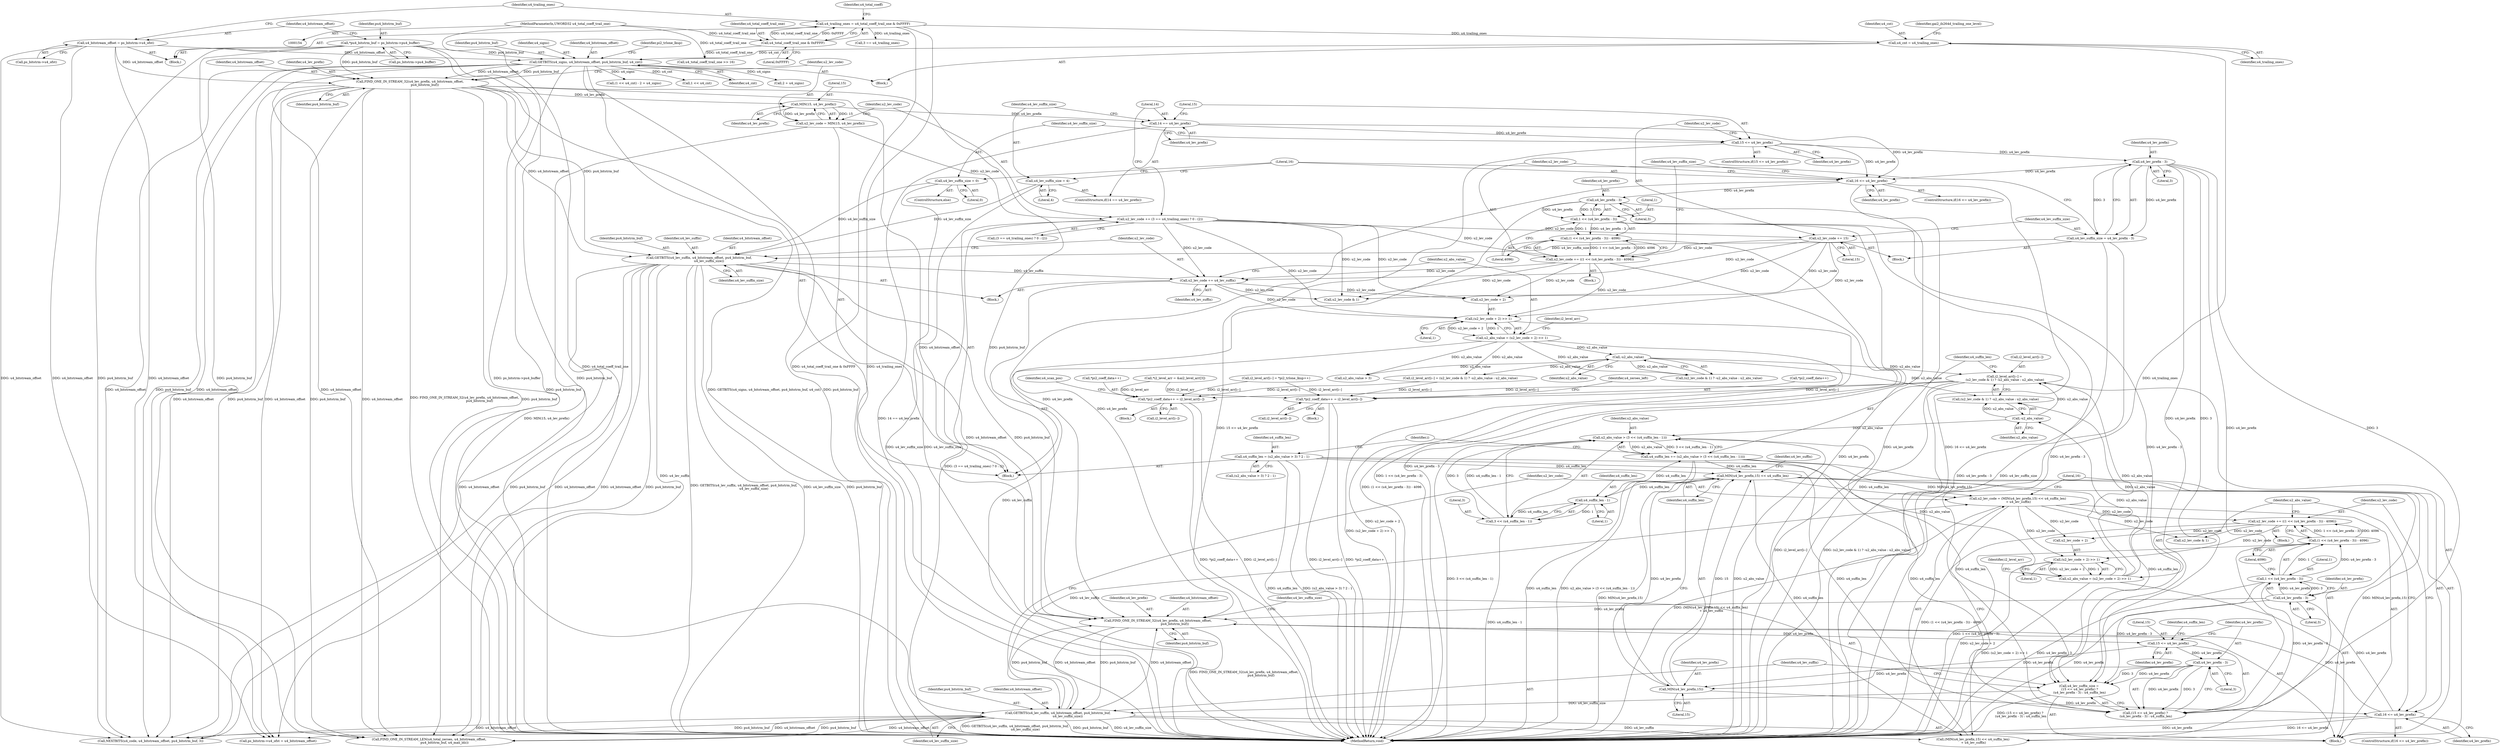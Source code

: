 digraph "0_Android_c57fc3703ae2e0d41b1f6580c50015937f2d23c1_1@array" {
"1000423" [label="(Call,i2_level_arr[i--] =\n (u2_lev_code & 1) ? -u2_abs_value : u2_abs_value)"];
"1000432" [label="(Call,-u2_abs_value)"];
"1000416" [label="(Call,u2_abs_value = (u2_lev_code + 2) >> 1)"];
"1000418" [label="(Call,(u2_lev_code + 2) >> 1)"];
"1000393" [label="(Call,u2_lev_code = (MIN(u4_lev_prefix,15) << u4_suffix_len)\n + u4_lev_suffix)"];
"1000396" [label="(Call,MIN(u4_lev_prefix,15) << u4_suffix_len)"];
"1000397" [label="(Call,MIN(u4_lev_prefix,15))"];
"1000381" [label="(Call,15 <= u4_lev_prefix)"];
"1000374" [label="(Call,FIND_ONE_IN_STREAM_32(u4_lev_prefix, u4_bitstream_offset,\n                                  pu4_bitstrm_buf))"];
"1000403" [label="(Call,16 <= u4_lev_prefix)"];
"1000327" [label="(Call,u4_lev_prefix - 3)"];
"1000318" [label="(Call,16 <= u4_lev_prefix)"];
"1000301" [label="(Call,15 <= u4_lev_prefix)"];
"1000293" [label="(Call,14 == u4_lev_prefix)"];
"1000281" [label="(Call,MIN(15, u4_lev_prefix))"];
"1000275" [label="(Call,FIND_ONE_IN_STREAM_32(u4_lev_prefix, u4_bitstream_offset,\n                              pu4_bitstrm_buf))"];
"1000167" [label="(Call,u4_bitstream_offset = ps_bitstrm->u4_ofst)"];
"1000237" [label="(Call,GETBITS(u4_signs, u4_bitstream_offset, pu4_bitstrm_buf, u4_cnt))"];
"1000161" [label="(Call,*pu4_bitstrm_buf = ps_bitstrm->pu4_buffer)"];
"1000232" [label="(Call,u4_cnt = u4_trailing_ones)"];
"1000173" [label="(Call,u4_trailing_ones = u4_total_coeff_trail_one & 0xFFFF)"];
"1000175" [label="(Call,u4_total_coeff_trail_one & 0xFFFF)"];
"1000155" [label="(MethodParameterIn,UWORD32 u4_total_coeff_trail_one)"];
"1000310" [label="(Call,u4_lev_prefix - 3)"];
"1000412" [label="(Call,u4_lev_prefix - 3)"];
"1000334" [label="(Call,GETBITS(u4_lev_suffix, u4_bitstream_offset, pu4_bitstrm_buf,\n                    u4_lev_suffix_size))"];
"1000308" [label="(Call,u4_lev_suffix_size = u4_lev_prefix - 3)"];
"1000314" [label="(Call,u4_lev_suffix_size = 0)"];
"1000296" [label="(Call,u4_lev_suffix_size = 4)"];
"1000388" [label="(Call,GETBITS(u4_lev_suffix, u4_bitstream_offset, pu4_bitstrm_buf,\n                    u4_lev_suffix_size))"];
"1000378" [label="(Call,u4_lev_suffix_size =\n (15 <= u4_lev_prefix) ?\n (u4_lev_prefix - 3) : u4_suffix_len)"];
"1000410" [label="(Call,1 << (u4_lev_prefix - 3))"];
"1000325" [label="(Call,1 << (u4_lev_prefix - 3))"];
"1000384" [label="(Call,u4_lev_prefix - 3)"];
"1000435" [label="(Call,u4_suffix_len += (u2_abs_value > (3 << (u4_suffix_len - 1))))"];
"1000437" [label="(Call,u2_abs_value > (3 << (u4_suffix_len - 1)))"];
"1000439" [label="(Call,3 << (u4_suffix_len - 1))"];
"1000441" [label="(Call,u4_suffix_len - 1)"];
"1000361" [label="(Call,u4_suffix_len = (u2_abs_value > 3) ? 2 : 1)"];
"1000407" [label="(Call,u2_lev_code += ((1 << (u4_lev_prefix - 3)) - 4096))"];
"1000409" [label="(Call,(1 << (u4_lev_prefix - 3)) - 4096)"];
"1000358" [label="(Call,-u2_abs_value)"];
"1000342" [label="(Call,u2_abs_value = (u2_lev_code + 2) >> 1)"];
"1000344" [label="(Call,(u2_lev_code + 2) >> 1)"];
"1000284" [label="(Call,u2_lev_code += (3 == u4_trailing_ones) ? 0 : (2))"];
"1000279" [label="(Call,u2_lev_code = MIN(15, u4_lev_prefix))"];
"1000305" [label="(Call,u2_lev_code += 15)"];
"1000339" [label="(Call,u2_lev_code += u4_lev_suffix)"];
"1000322" [label="(Call,u2_lev_code += ((1 << (u4_lev_prefix - 3)) - 4096))"];
"1000324" [label="(Call,(1 << (u4_lev_prefix - 3)) - 4096)"];
"1000524" [label="(Call,*pi2_coeff_data++ = i2_level_arr[i--])"];
"1000550" [label="(Call,*pi2_coeff_data++ = i2_level_arr[i--])"];
"1000283" [label="(Identifier,u4_lev_prefix)"];
"1000400" [label="(Identifier,u4_suffix_len)"];
"1000177" [label="(Literal,0xFFFF)"];
"1000241" [label="(Identifier,u4_cnt)"];
"1000438" [label="(Identifier,u2_abs_value)"];
"1000388" [label="(Call,GETBITS(u4_lev_suffix, u4_bitstream_offset, pu4_bitstrm_buf,\n                    u4_lev_suffix_size))"];
"1000385" [label="(Identifier,u4_lev_prefix)"];
"1000275" [label="(Call,FIND_ONE_IN_STREAM_32(u4_lev_prefix, u4_bitstream_offset,\n                              pu4_bitstrm_buf))"];
"1000359" [label="(Identifier,u2_abs_value)"];
"1000279" [label="(Call,u2_lev_code = MIN(15, u4_lev_prefix))"];
"1000443" [label="(Literal,1)"];
"1000277" [label="(Identifier,u4_bitstream_offset)"];
"1000544" [label="(Block,)"];
"1000416" [label="(Call,u2_abs_value = (u2_lev_code + 2) >> 1)"];
"1000406" [label="(Block,)"];
"1000399" [label="(Literal,15)"];
"1000386" [label="(Literal,3)"];
"1000335" [label="(Identifier,u4_lev_suffix)"];
"1000417" [label="(Identifier,u2_abs_value)"];
"1000250" [label="(Call,2 + u4_signs)"];
"1000442" [label="(Identifier,u4_suffix_len)"];
"1000364" [label="(Call,u2_abs_value > 3)"];
"1000302" [label="(Literal,15)"];
"1000428" [label="(Call,(u2_lev_code & 1) ? -u2_abs_value : u2_abs_value)"];
"1000375" [label="(Identifier,u4_lev_prefix)"];
"1000233" [label="(Identifier,u4_cnt)"];
"1000301" [label="(Call,15 <= u4_lev_prefix)"];
"1000405" [label="(Identifier,u4_lev_prefix)"];
"1000432" [label="(Call,-u2_abs_value)"];
"1000332" [label="(Identifier,u4_lev_suffix_size)"];
"1000175" [label="(Call,u4_total_coeff_trail_one & 0xFFFF)"];
"1000371" [label="(Identifier,i)"];
"1000298" [label="(Literal,4)"];
"1000362" [label="(Identifier,u4_suffix_len)"];
"1000180" [label="(Identifier,u4_total_coeff)"];
"1000297" [label="(Identifier,u4_lev_suffix_size)"];
"1000312" [label="(Literal,3)"];
"1000268" [label="(Block,)"];
"1000325" [label="(Call,1 << (u4_lev_prefix - 3))"];
"1000308" [label="(Call,u4_lev_suffix_size = u4_lev_prefix - 3)"];
"1000355" [label="(Call,u2_lev_code & 1)"];
"1000246" [label="(Call,(1 << u4_cnt) - 2 + u4_signs)"];
"1000404" [label="(Literal,16)"];
"1000322" [label="(Call,u2_lev_code += ((1 << (u4_lev_prefix - 3)) - 4096))"];
"1000181" [label="(Call,u4_total_coeff_trail_one >> 16)"];
"1000316" [label="(Literal,0)"];
"1000339" [label="(Call,u2_lev_code += u4_lev_suffix)"];
"1000423" [label="(Call,i2_level_arr[i--] =\n (u2_lev_code & 1) ? -u2_abs_value : u2_abs_value)"];
"1000361" [label="(Call,u4_suffix_len = (u2_abs_value > 3) ? 2 : 1)"];
"1000173" [label="(Call,u4_trailing_ones = u4_total_coeff_trail_one & 0xFFFF)"];
"1000330" [label="(Literal,4096)"];
"1000336" [label="(Identifier,u4_bitstream_offset)"];
"1000524" [label="(Call,*pi2_coeff_data++ = i2_level_arr[i--])"];
"1000329" [label="(Literal,3)"];
"1000168" [label="(Identifier,u4_bitstream_offset)"];
"1000324" [label="(Call,(1 << (u4_lev_prefix - 3)) - 4096)"];
"1000286" [label="(Call,(3 == u4_trailing_ones) ? 0 : (2))"];
"1000424" [label="(Call,i2_level_arr[i--])"];
"1000381" [label="(Call,15 <= u4_lev_prefix)"];
"1000433" [label="(Identifier,u2_abs_value)"];
"1000333" [label="(Block,)"];
"1000429" [label="(Call,u2_lev_code & 1)"];
"1000439" [label="(Call,3 << (u4_suffix_len - 1))"];
"1000162" [label="(Identifier,pu4_bitstrm_buf)"];
"1000418" [label="(Call,(u2_lev_code + 2) >> 1)"];
"1000327" [label="(Call,u4_lev_prefix - 3)"];
"1000157" [label="(Block,)"];
"1000550" [label="(Call,*pi2_coeff_data++ = i2_level_arr[i--])"];
"1000419" [label="(Call,u2_lev_code + 2)"];
"1000392" [label="(Identifier,u4_lev_suffix_size)"];
"1000410" [label="(Call,1 << (u4_lev_prefix - 3))"];
"1000588" [label="(Call,ps_bitstrm->u4_ofst = u4_bitstream_offset)"];
"1000229" [label="(Block,)"];
"1000415" [label="(Literal,4096)"];
"1000345" [label="(Call,u2_lev_code + 2)"];
"1000341" [label="(Identifier,u4_lev_suffix)"];
"1000554" [label="(Call,i2_level_arr[i--])"];
"1000376" [label="(Identifier,u4_bitstream_offset)"];
"1000382" [label="(Literal,15)"];
"1000384" [label="(Call,u4_lev_prefix - 3)"];
"1000387" [label="(Identifier,u4_suffix_len)"];
"1000235" [label="(Identifier,gai2_ih264d_trailing_one_level)"];
"1000323" [label="(Identifier,u2_lev_code)"];
"1000306" [label="(Identifier,u2_lev_code)"];
"1000326" [label="(Literal,1)"];
"1000284" [label="(Call,u2_lev_code += (3 == u4_trailing_ones) ? 0 : (2))"];
"1000282" [label="(Literal,15)"];
"1000437" [label="(Call,u2_abs_value > (3 << (u4_suffix_len - 1)))"];
"1000300" [label="(ControlStructure,if(15 <= u4_lev_prefix))"];
"1000303" [label="(Identifier,u4_lev_prefix)"];
"1000287" [label="(Call,3 == u4_trailing_ones)"];
"1000412" [label="(Call,u4_lev_prefix - 3)"];
"1000232" [label="(Call,u4_cnt = u4_trailing_ones)"];
"1000396" [label="(Call,MIN(u4_lev_prefix,15) << u4_suffix_len)"];
"1000334" [label="(Call,GETBITS(u4_lev_suffix, u4_bitstream_offset, pu4_bitstrm_buf,\n                    u4_lev_suffix_size))"];
"1000305" [label="(Call,u2_lev_code += 15)"];
"1000393" [label="(Call,u2_lev_code = (MIN(u4_lev_prefix,15) << u4_suffix_len)\n + u4_lev_suffix)"];
"1000379" [label="(Identifier,u4_lev_suffix_size)"];
"1000169" [label="(Call,ps_bitstrm->u4_ofst)"];
"1000493" [label="(Block,)"];
"1000161" [label="(Call,*pu4_bitstrm_buf = ps_bitstrm->pu4_buffer)"];
"1000440" [label="(Literal,3)"];
"1000409" [label="(Call,(1 << (u4_lev_prefix - 3)) - 4096)"];
"1000455" [label="(Call,FIND_ONE_IN_STREAM_LEN(u4_total_zeroes, u4_bitstream_offset,\n                               pu4_bitstrm_buf, u4_max_ldz))"];
"1000285" [label="(Identifier,u2_lev_code)"];
"1000186" [label="(Call,*i2_level_arr = &ai2_level_arr[3])"];
"1000411" [label="(Literal,1)"];
"1000309" [label="(Identifier,u4_lev_suffix_size)"];
"1000435" [label="(Call,u4_suffix_len += (u2_abs_value > (3 << (u4_suffix_len - 1))))"];
"1000383" [label="(Identifier,u4_lev_prefix)"];
"1000342" [label="(Call,u2_abs_value = (u2_lev_code + 2) >> 1)"];
"1000343" [label="(Identifier,u2_abs_value)"];
"1000525" [label="(Call,*pi2_coeff_data++)"];
"1000155" [label="(MethodParameterIn,UWORD32 u4_total_coeff_trail_one)"];
"1000314" [label="(Call,u4_lev_suffix_size = 0)"];
"1000380" [label="(Call,(15 <= u4_lev_prefix) ?\n (u4_lev_prefix - 3) : u4_suffix_len)"];
"1000337" [label="(Identifier,pu4_bitstrm_buf)"];
"1000292" [label="(ControlStructure,if(14 == u4_lev_prefix))"];
"1000377" [label="(Identifier,pu4_bitstrm_buf)"];
"1000441" [label="(Call,u4_suffix_len - 1)"];
"1000315" [label="(Identifier,u4_lev_suffix_size)"];
"1000240" [label="(Identifier,pu4_bitstrm_buf)"];
"1000234" [label="(Identifier,u4_trailing_ones)"];
"1000344" [label="(Call,(u2_lev_code + 2) >> 1)"];
"1000374" [label="(Call,FIND_ONE_IN_STREAM_32(u4_lev_prefix, u4_bitstream_offset,\n                                  pu4_bitstrm_buf))"];
"1000318" [label="(Call,16 <= u4_lev_prefix)"];
"1000363" [label="(Call,(u2_abs_value > 3) ? 2 : 1)"];
"1000176" [label="(Identifier,u4_total_coeff_trail_one)"];
"1000407" [label="(Call,u2_lev_code += ((1 << (u4_lev_prefix - 3)) - 4096))"];
"1000351" [label="(Identifier,i2_level_arr)"];
"1000349" [label="(Call,i2_level_arr[i--] = (u2_lev_code & 1) ? -u2_abs_value : u2_abs_value)"];
"1000163" [label="(Call,ps_bitstrm->pu4_buffer)"];
"1000238" [label="(Identifier,u4_signs)"];
"1000293" [label="(Call,14 == u4_lev_prefix)"];
"1000304" [label="(Block,)"];
"1000401" [label="(Identifier,u4_lev_suffix)"];
"1000495" [label="(Call,NEXTBITS(u4_code, u4_bitstream_offset, pu4_bitstrm_buf, 3))"];
"1000394" [label="(Identifier,u2_lev_code)"];
"1000276" [label="(Identifier,u4_lev_prefix)"];
"1000391" [label="(Identifier,pu4_bitstrm_buf)"];
"1000320" [label="(Identifier,u4_lev_prefix)"];
"1000414" [label="(Literal,3)"];
"1000294" [label="(Literal,14)"];
"1000338" [label="(Identifier,u4_lev_suffix_size)"];
"1000378" [label="(Call,u4_lev_suffix_size =\n (15 <= u4_lev_prefix) ?\n (u4_lev_prefix - 3) : u4_suffix_len)"];
"1000239" [label="(Identifier,u4_bitstream_offset)"];
"1000280" [label="(Identifier,u2_lev_code)"];
"1000348" [label="(Literal,1)"];
"1000321" [label="(Block,)"];
"1000436" [label="(Identifier,u4_suffix_len)"];
"1000313" [label="(ControlStructure,else)"];
"1000389" [label="(Identifier,u4_lev_suffix)"];
"1000295" [label="(Identifier,u4_lev_prefix)"];
"1000390" [label="(Identifier,u4_bitstream_offset)"];
"1000296" [label="(Call,u4_lev_suffix_size = 4)"];
"1000247" [label="(Call,1 << u4_cnt)"];
"1000354" [label="(Call,(u2_lev_code & 1) ? -u2_abs_value : u2_abs_value)"];
"1000174" [label="(Identifier,u4_trailing_ones)"];
"1000256" [label="(Call,i2_level_arr[i--] = *pi2_trlone_lkup++)"];
"1000408" [label="(Identifier,u2_lev_code)"];
"1000311" [label="(Identifier,u4_lev_prefix)"];
"1000395" [label="(Call,(MIN(u4_lev_prefix,15) << u4_suffix_len)\n + u4_lev_suffix)"];
"1000397" [label="(Call,MIN(u4_lev_prefix,15))"];
"1000281" [label="(Call,MIN(15, u4_lev_prefix))"];
"1000402" [label="(ControlStructure,if(16 <= u4_lev_prefix))"];
"1000559" [label="(Identifier,u4_scan_pos)"];
"1000328" [label="(Identifier,u4_lev_prefix)"];
"1000593" [label="(MethodReturn,void)"];
"1000413" [label="(Identifier,u4_lev_prefix)"];
"1000528" [label="(Call,i2_level_arr[i--])"];
"1000358" [label="(Call,-u2_abs_value)"];
"1000425" [label="(Identifier,i2_level_arr)"];
"1000373" [label="(Block,)"];
"1000237" [label="(Call,GETBITS(u4_signs, u4_bitstream_offset, pu4_bitstrm_buf, u4_cnt))"];
"1000319" [label="(Literal,16)"];
"1000551" [label="(Call,*pi2_coeff_data++)"];
"1000243" [label="(Identifier,pi2_trlone_lkup)"];
"1000340" [label="(Identifier,u2_lev_code)"];
"1000398" [label="(Identifier,u4_lev_prefix)"];
"1000317" [label="(ControlStructure,if(16 <= u4_lev_prefix))"];
"1000422" [label="(Literal,1)"];
"1000278" [label="(Identifier,pu4_bitstrm_buf)"];
"1000307" [label="(Literal,15)"];
"1000167" [label="(Call,u4_bitstream_offset = ps_bitstrm->u4_ofst)"];
"1000403" [label="(Call,16 <= u4_lev_prefix)"];
"1000310" [label="(Call,u4_lev_prefix - 3)"];
"1000533" [label="(Identifier,u4_zeroes_left)"];
"1000423" -> "1000373"  [label="AST: "];
"1000423" -> "1000428"  [label="CFG: "];
"1000424" -> "1000423"  [label="AST: "];
"1000428" -> "1000423"  [label="AST: "];
"1000436" -> "1000423"  [label="CFG: "];
"1000423" -> "1000593"  [label="DDG: (u2_lev_code & 1) ? -u2_abs_value : u2_abs_value"];
"1000423" -> "1000593"  [label="DDG: i2_level_arr[i--]"];
"1000432" -> "1000423"  [label="DDG: u2_abs_value"];
"1000358" -> "1000423"  [label="DDG: u2_abs_value"];
"1000416" -> "1000423"  [label="DDG: u2_abs_value"];
"1000423" -> "1000524"  [label="DDG: i2_level_arr[i--]"];
"1000423" -> "1000550"  [label="DDG: i2_level_arr[i--]"];
"1000432" -> "1000428"  [label="AST: "];
"1000432" -> "1000433"  [label="CFG: "];
"1000433" -> "1000432"  [label="AST: "];
"1000428" -> "1000432"  [label="CFG: "];
"1000432" -> "1000428"  [label="DDG: u2_abs_value"];
"1000416" -> "1000432"  [label="DDG: u2_abs_value"];
"1000432" -> "1000437"  [label="DDG: u2_abs_value"];
"1000416" -> "1000373"  [label="AST: "];
"1000416" -> "1000418"  [label="CFG: "];
"1000417" -> "1000416"  [label="AST: "];
"1000418" -> "1000416"  [label="AST: "];
"1000425" -> "1000416"  [label="CFG: "];
"1000416" -> "1000593"  [label="DDG: (u2_lev_code + 2) >> 1"];
"1000418" -> "1000416"  [label="DDG: u2_lev_code + 2"];
"1000418" -> "1000416"  [label="DDG: 1"];
"1000416" -> "1000428"  [label="DDG: u2_abs_value"];
"1000416" -> "1000437"  [label="DDG: u2_abs_value"];
"1000418" -> "1000422"  [label="CFG: "];
"1000419" -> "1000418"  [label="AST: "];
"1000422" -> "1000418"  [label="AST: "];
"1000418" -> "1000593"  [label="DDG: u2_lev_code + 2"];
"1000393" -> "1000418"  [label="DDG: u2_lev_code"];
"1000407" -> "1000418"  [label="DDG: u2_lev_code"];
"1000393" -> "1000373"  [label="AST: "];
"1000393" -> "1000395"  [label="CFG: "];
"1000394" -> "1000393"  [label="AST: "];
"1000395" -> "1000393"  [label="AST: "];
"1000404" -> "1000393"  [label="CFG: "];
"1000393" -> "1000593"  [label="DDG: (MIN(u4_lev_prefix,15) << u4_suffix_len)\n + u4_lev_suffix"];
"1000396" -> "1000393"  [label="DDG: MIN(u4_lev_prefix,15)"];
"1000396" -> "1000393"  [label="DDG: u4_suffix_len"];
"1000388" -> "1000393"  [label="DDG: u4_lev_suffix"];
"1000393" -> "1000407"  [label="DDG: u2_lev_code"];
"1000393" -> "1000419"  [label="DDG: u2_lev_code"];
"1000393" -> "1000429"  [label="DDG: u2_lev_code"];
"1000396" -> "1000395"  [label="AST: "];
"1000396" -> "1000400"  [label="CFG: "];
"1000397" -> "1000396"  [label="AST: "];
"1000400" -> "1000396"  [label="AST: "];
"1000401" -> "1000396"  [label="CFG: "];
"1000396" -> "1000593"  [label="DDG: MIN(u4_lev_prefix,15)"];
"1000396" -> "1000395"  [label="DDG: MIN(u4_lev_prefix,15)"];
"1000396" -> "1000395"  [label="DDG: u4_suffix_len"];
"1000397" -> "1000396"  [label="DDG: u4_lev_prefix"];
"1000397" -> "1000396"  [label="DDG: 15"];
"1000435" -> "1000396"  [label="DDG: u4_suffix_len"];
"1000361" -> "1000396"  [label="DDG: u4_suffix_len"];
"1000396" -> "1000441"  [label="DDG: u4_suffix_len"];
"1000397" -> "1000399"  [label="CFG: "];
"1000398" -> "1000397"  [label="AST: "];
"1000399" -> "1000397"  [label="AST: "];
"1000400" -> "1000397"  [label="CFG: "];
"1000381" -> "1000397"  [label="DDG: u4_lev_prefix"];
"1000384" -> "1000397"  [label="DDG: u4_lev_prefix"];
"1000397" -> "1000403"  [label="DDG: u4_lev_prefix"];
"1000381" -> "1000380"  [label="AST: "];
"1000381" -> "1000383"  [label="CFG: "];
"1000382" -> "1000381"  [label="AST: "];
"1000383" -> "1000381"  [label="AST: "];
"1000385" -> "1000381"  [label="CFG: "];
"1000387" -> "1000381"  [label="CFG: "];
"1000374" -> "1000381"  [label="DDG: u4_lev_prefix"];
"1000381" -> "1000384"  [label="DDG: u4_lev_prefix"];
"1000374" -> "1000373"  [label="AST: "];
"1000374" -> "1000377"  [label="CFG: "];
"1000375" -> "1000374"  [label="AST: "];
"1000376" -> "1000374"  [label="AST: "];
"1000377" -> "1000374"  [label="AST: "];
"1000379" -> "1000374"  [label="CFG: "];
"1000374" -> "1000593"  [label="DDG: FIND_ONE_IN_STREAM_32(u4_lev_prefix, u4_bitstream_offset,\n                                  pu4_bitstrm_buf)"];
"1000403" -> "1000374"  [label="DDG: u4_lev_prefix"];
"1000327" -> "1000374"  [label="DDG: u4_lev_prefix"];
"1000412" -> "1000374"  [label="DDG: u4_lev_prefix"];
"1000318" -> "1000374"  [label="DDG: u4_lev_prefix"];
"1000334" -> "1000374"  [label="DDG: u4_bitstream_offset"];
"1000334" -> "1000374"  [label="DDG: pu4_bitstrm_buf"];
"1000388" -> "1000374"  [label="DDG: u4_bitstream_offset"];
"1000388" -> "1000374"  [label="DDG: pu4_bitstrm_buf"];
"1000275" -> "1000374"  [label="DDG: u4_bitstream_offset"];
"1000275" -> "1000374"  [label="DDG: pu4_bitstrm_buf"];
"1000374" -> "1000388"  [label="DDG: u4_bitstream_offset"];
"1000374" -> "1000388"  [label="DDG: pu4_bitstrm_buf"];
"1000403" -> "1000402"  [label="AST: "];
"1000403" -> "1000405"  [label="CFG: "];
"1000404" -> "1000403"  [label="AST: "];
"1000405" -> "1000403"  [label="AST: "];
"1000408" -> "1000403"  [label="CFG: "];
"1000417" -> "1000403"  [label="CFG: "];
"1000403" -> "1000593"  [label="DDG: u4_lev_prefix"];
"1000403" -> "1000593"  [label="DDG: 16 <= u4_lev_prefix"];
"1000403" -> "1000412"  [label="DDG: u4_lev_prefix"];
"1000327" -> "1000325"  [label="AST: "];
"1000327" -> "1000329"  [label="CFG: "];
"1000328" -> "1000327"  [label="AST: "];
"1000329" -> "1000327"  [label="AST: "];
"1000325" -> "1000327"  [label="CFG: "];
"1000327" -> "1000593"  [label="DDG: u4_lev_prefix"];
"1000327" -> "1000325"  [label="DDG: u4_lev_prefix"];
"1000327" -> "1000325"  [label="DDG: 3"];
"1000318" -> "1000327"  [label="DDG: u4_lev_prefix"];
"1000318" -> "1000317"  [label="AST: "];
"1000318" -> "1000320"  [label="CFG: "];
"1000319" -> "1000318"  [label="AST: "];
"1000320" -> "1000318"  [label="AST: "];
"1000323" -> "1000318"  [label="CFG: "];
"1000332" -> "1000318"  [label="CFG: "];
"1000318" -> "1000593"  [label="DDG: 16 <= u4_lev_prefix"];
"1000318" -> "1000593"  [label="DDG: u4_lev_prefix"];
"1000301" -> "1000318"  [label="DDG: u4_lev_prefix"];
"1000310" -> "1000318"  [label="DDG: u4_lev_prefix"];
"1000293" -> "1000318"  [label="DDG: u4_lev_prefix"];
"1000301" -> "1000300"  [label="AST: "];
"1000301" -> "1000303"  [label="CFG: "];
"1000302" -> "1000301"  [label="AST: "];
"1000303" -> "1000301"  [label="AST: "];
"1000306" -> "1000301"  [label="CFG: "];
"1000315" -> "1000301"  [label="CFG: "];
"1000301" -> "1000593"  [label="DDG: 15 <= u4_lev_prefix"];
"1000293" -> "1000301"  [label="DDG: u4_lev_prefix"];
"1000301" -> "1000310"  [label="DDG: u4_lev_prefix"];
"1000293" -> "1000292"  [label="AST: "];
"1000293" -> "1000295"  [label="CFG: "];
"1000294" -> "1000293"  [label="AST: "];
"1000295" -> "1000293"  [label="AST: "];
"1000297" -> "1000293"  [label="CFG: "];
"1000302" -> "1000293"  [label="CFG: "];
"1000293" -> "1000593"  [label="DDG: 14 == u4_lev_prefix"];
"1000281" -> "1000293"  [label="DDG: u4_lev_prefix"];
"1000281" -> "1000279"  [label="AST: "];
"1000281" -> "1000283"  [label="CFG: "];
"1000282" -> "1000281"  [label="AST: "];
"1000283" -> "1000281"  [label="AST: "];
"1000279" -> "1000281"  [label="CFG: "];
"1000281" -> "1000279"  [label="DDG: 15"];
"1000281" -> "1000279"  [label="DDG: u4_lev_prefix"];
"1000275" -> "1000281"  [label="DDG: u4_lev_prefix"];
"1000275" -> "1000268"  [label="AST: "];
"1000275" -> "1000278"  [label="CFG: "];
"1000276" -> "1000275"  [label="AST: "];
"1000277" -> "1000275"  [label="AST: "];
"1000278" -> "1000275"  [label="AST: "];
"1000280" -> "1000275"  [label="CFG: "];
"1000275" -> "1000593"  [label="DDG: FIND_ONE_IN_STREAM_32(u4_lev_prefix, u4_bitstream_offset,\n                              pu4_bitstrm_buf)"];
"1000275" -> "1000593"  [label="DDG: pu4_bitstrm_buf"];
"1000167" -> "1000275"  [label="DDG: u4_bitstream_offset"];
"1000237" -> "1000275"  [label="DDG: u4_bitstream_offset"];
"1000237" -> "1000275"  [label="DDG: pu4_bitstrm_buf"];
"1000161" -> "1000275"  [label="DDG: pu4_bitstrm_buf"];
"1000275" -> "1000334"  [label="DDG: u4_bitstream_offset"];
"1000275" -> "1000334"  [label="DDG: pu4_bitstrm_buf"];
"1000275" -> "1000455"  [label="DDG: u4_bitstream_offset"];
"1000275" -> "1000455"  [label="DDG: pu4_bitstrm_buf"];
"1000275" -> "1000495"  [label="DDG: u4_bitstream_offset"];
"1000275" -> "1000495"  [label="DDG: pu4_bitstrm_buf"];
"1000275" -> "1000588"  [label="DDG: u4_bitstream_offset"];
"1000167" -> "1000157"  [label="AST: "];
"1000167" -> "1000169"  [label="CFG: "];
"1000168" -> "1000167"  [label="AST: "];
"1000169" -> "1000167"  [label="AST: "];
"1000174" -> "1000167"  [label="CFG: "];
"1000167" -> "1000237"  [label="DDG: u4_bitstream_offset"];
"1000167" -> "1000455"  [label="DDG: u4_bitstream_offset"];
"1000167" -> "1000495"  [label="DDG: u4_bitstream_offset"];
"1000167" -> "1000588"  [label="DDG: u4_bitstream_offset"];
"1000237" -> "1000229"  [label="AST: "];
"1000237" -> "1000241"  [label="CFG: "];
"1000238" -> "1000237"  [label="AST: "];
"1000239" -> "1000237"  [label="AST: "];
"1000240" -> "1000237"  [label="AST: "];
"1000241" -> "1000237"  [label="AST: "];
"1000243" -> "1000237"  [label="CFG: "];
"1000237" -> "1000593"  [label="DDG: GETBITS(u4_signs, u4_bitstream_offset, pu4_bitstrm_buf, u4_cnt)"];
"1000237" -> "1000593"  [label="DDG: pu4_bitstrm_buf"];
"1000161" -> "1000237"  [label="DDG: pu4_bitstrm_buf"];
"1000232" -> "1000237"  [label="DDG: u4_cnt"];
"1000237" -> "1000247"  [label="DDG: u4_cnt"];
"1000237" -> "1000246"  [label="DDG: u4_signs"];
"1000237" -> "1000250"  [label="DDG: u4_signs"];
"1000237" -> "1000455"  [label="DDG: u4_bitstream_offset"];
"1000237" -> "1000455"  [label="DDG: pu4_bitstrm_buf"];
"1000237" -> "1000495"  [label="DDG: u4_bitstream_offset"];
"1000237" -> "1000495"  [label="DDG: pu4_bitstrm_buf"];
"1000237" -> "1000588"  [label="DDG: u4_bitstream_offset"];
"1000161" -> "1000157"  [label="AST: "];
"1000161" -> "1000163"  [label="CFG: "];
"1000162" -> "1000161"  [label="AST: "];
"1000163" -> "1000161"  [label="AST: "];
"1000168" -> "1000161"  [label="CFG: "];
"1000161" -> "1000593"  [label="DDG: ps_bitstrm->pu4_buffer"];
"1000161" -> "1000593"  [label="DDG: pu4_bitstrm_buf"];
"1000161" -> "1000455"  [label="DDG: pu4_bitstrm_buf"];
"1000161" -> "1000495"  [label="DDG: pu4_bitstrm_buf"];
"1000232" -> "1000229"  [label="AST: "];
"1000232" -> "1000234"  [label="CFG: "];
"1000233" -> "1000232"  [label="AST: "];
"1000234" -> "1000232"  [label="AST: "];
"1000235" -> "1000232"  [label="CFG: "];
"1000232" -> "1000593"  [label="DDG: u4_trailing_ones"];
"1000173" -> "1000232"  [label="DDG: u4_trailing_ones"];
"1000173" -> "1000157"  [label="AST: "];
"1000173" -> "1000175"  [label="CFG: "];
"1000174" -> "1000173"  [label="AST: "];
"1000175" -> "1000173"  [label="AST: "];
"1000180" -> "1000173"  [label="CFG: "];
"1000173" -> "1000593"  [label="DDG: u4_trailing_ones"];
"1000173" -> "1000593"  [label="DDG: u4_total_coeff_trail_one & 0xFFFF"];
"1000175" -> "1000173"  [label="DDG: u4_total_coeff_trail_one"];
"1000175" -> "1000173"  [label="DDG: 0xFFFF"];
"1000173" -> "1000287"  [label="DDG: u4_trailing_ones"];
"1000175" -> "1000177"  [label="CFG: "];
"1000176" -> "1000175"  [label="AST: "];
"1000177" -> "1000175"  [label="AST: "];
"1000155" -> "1000175"  [label="DDG: u4_total_coeff_trail_one"];
"1000175" -> "1000181"  [label="DDG: u4_total_coeff_trail_one"];
"1000155" -> "1000154"  [label="AST: "];
"1000155" -> "1000593"  [label="DDG: u4_total_coeff_trail_one"];
"1000155" -> "1000181"  [label="DDG: u4_total_coeff_trail_one"];
"1000310" -> "1000308"  [label="AST: "];
"1000310" -> "1000312"  [label="CFG: "];
"1000311" -> "1000310"  [label="AST: "];
"1000312" -> "1000310"  [label="AST: "];
"1000308" -> "1000310"  [label="CFG: "];
"1000310" -> "1000308"  [label="DDG: u4_lev_prefix"];
"1000310" -> "1000308"  [label="DDG: 3"];
"1000310" -> "1000378"  [label="DDG: u4_lev_prefix"];
"1000310" -> "1000378"  [label="DDG: 3"];
"1000310" -> "1000380"  [label="DDG: u4_lev_prefix"];
"1000310" -> "1000380"  [label="DDG: 3"];
"1000412" -> "1000410"  [label="AST: "];
"1000412" -> "1000414"  [label="CFG: "];
"1000413" -> "1000412"  [label="AST: "];
"1000414" -> "1000412"  [label="AST: "];
"1000410" -> "1000412"  [label="CFG: "];
"1000412" -> "1000593"  [label="DDG: u4_lev_prefix"];
"1000412" -> "1000410"  [label="DDG: u4_lev_prefix"];
"1000412" -> "1000410"  [label="DDG: 3"];
"1000334" -> "1000333"  [label="AST: "];
"1000334" -> "1000338"  [label="CFG: "];
"1000335" -> "1000334"  [label="AST: "];
"1000336" -> "1000334"  [label="AST: "];
"1000337" -> "1000334"  [label="AST: "];
"1000338" -> "1000334"  [label="AST: "];
"1000340" -> "1000334"  [label="CFG: "];
"1000334" -> "1000593"  [label="DDG: GETBITS(u4_lev_suffix, u4_bitstream_offset, pu4_bitstrm_buf,\n                    u4_lev_suffix_size)"];
"1000334" -> "1000593"  [label="DDG: u4_lev_suffix_size"];
"1000334" -> "1000593"  [label="DDG: pu4_bitstrm_buf"];
"1000308" -> "1000334"  [label="DDG: u4_lev_suffix_size"];
"1000314" -> "1000334"  [label="DDG: u4_lev_suffix_size"];
"1000296" -> "1000334"  [label="DDG: u4_lev_suffix_size"];
"1000334" -> "1000339"  [label="DDG: u4_lev_suffix"];
"1000334" -> "1000388"  [label="DDG: u4_lev_suffix"];
"1000334" -> "1000455"  [label="DDG: u4_bitstream_offset"];
"1000334" -> "1000455"  [label="DDG: pu4_bitstrm_buf"];
"1000334" -> "1000495"  [label="DDG: u4_bitstream_offset"];
"1000334" -> "1000495"  [label="DDG: pu4_bitstrm_buf"];
"1000334" -> "1000588"  [label="DDG: u4_bitstream_offset"];
"1000308" -> "1000304"  [label="AST: "];
"1000309" -> "1000308"  [label="AST: "];
"1000319" -> "1000308"  [label="CFG: "];
"1000308" -> "1000593"  [label="DDG: u4_lev_prefix - 3"];
"1000308" -> "1000593"  [label="DDG: u4_lev_suffix_size"];
"1000314" -> "1000313"  [label="AST: "];
"1000314" -> "1000316"  [label="CFG: "];
"1000315" -> "1000314"  [label="AST: "];
"1000316" -> "1000314"  [label="AST: "];
"1000319" -> "1000314"  [label="CFG: "];
"1000314" -> "1000593"  [label="DDG: u4_lev_suffix_size"];
"1000296" -> "1000292"  [label="AST: "];
"1000296" -> "1000298"  [label="CFG: "];
"1000297" -> "1000296"  [label="AST: "];
"1000298" -> "1000296"  [label="AST: "];
"1000319" -> "1000296"  [label="CFG: "];
"1000296" -> "1000593"  [label="DDG: u4_lev_suffix_size"];
"1000388" -> "1000373"  [label="AST: "];
"1000388" -> "1000392"  [label="CFG: "];
"1000389" -> "1000388"  [label="AST: "];
"1000390" -> "1000388"  [label="AST: "];
"1000391" -> "1000388"  [label="AST: "];
"1000392" -> "1000388"  [label="AST: "];
"1000394" -> "1000388"  [label="CFG: "];
"1000388" -> "1000593"  [label="DDG: u4_lev_suffix_size"];
"1000388" -> "1000593"  [label="DDG: GETBITS(u4_lev_suffix, u4_bitstream_offset, pu4_bitstrm_buf,\n                    u4_lev_suffix_size)"];
"1000388" -> "1000593"  [label="DDG: pu4_bitstrm_buf"];
"1000378" -> "1000388"  [label="DDG: u4_lev_suffix_size"];
"1000388" -> "1000395"  [label="DDG: u4_lev_suffix"];
"1000388" -> "1000455"  [label="DDG: u4_bitstream_offset"];
"1000388" -> "1000455"  [label="DDG: pu4_bitstrm_buf"];
"1000388" -> "1000495"  [label="DDG: u4_bitstream_offset"];
"1000388" -> "1000495"  [label="DDG: pu4_bitstrm_buf"];
"1000388" -> "1000588"  [label="DDG: u4_bitstream_offset"];
"1000378" -> "1000373"  [label="AST: "];
"1000378" -> "1000380"  [label="CFG: "];
"1000379" -> "1000378"  [label="AST: "];
"1000380" -> "1000378"  [label="AST: "];
"1000389" -> "1000378"  [label="CFG: "];
"1000378" -> "1000593"  [label="DDG: (15 <= u4_lev_prefix) ?\n (u4_lev_prefix - 3) : u4_suffix_len"];
"1000410" -> "1000378"  [label="DDG: u4_lev_prefix - 3"];
"1000325" -> "1000378"  [label="DDG: u4_lev_prefix - 3"];
"1000384" -> "1000378"  [label="DDG: u4_lev_prefix"];
"1000384" -> "1000378"  [label="DDG: 3"];
"1000435" -> "1000378"  [label="DDG: u4_suffix_len"];
"1000361" -> "1000378"  [label="DDG: u4_suffix_len"];
"1000410" -> "1000409"  [label="AST: "];
"1000411" -> "1000410"  [label="AST: "];
"1000415" -> "1000410"  [label="CFG: "];
"1000410" -> "1000593"  [label="DDG: u4_lev_prefix - 3"];
"1000410" -> "1000380"  [label="DDG: u4_lev_prefix - 3"];
"1000410" -> "1000409"  [label="DDG: 1"];
"1000410" -> "1000409"  [label="DDG: u4_lev_prefix - 3"];
"1000325" -> "1000324"  [label="AST: "];
"1000326" -> "1000325"  [label="AST: "];
"1000330" -> "1000325"  [label="CFG: "];
"1000325" -> "1000593"  [label="DDG: u4_lev_prefix - 3"];
"1000325" -> "1000324"  [label="DDG: 1"];
"1000325" -> "1000324"  [label="DDG: u4_lev_prefix - 3"];
"1000325" -> "1000380"  [label="DDG: u4_lev_prefix - 3"];
"1000384" -> "1000380"  [label="AST: "];
"1000384" -> "1000386"  [label="CFG: "];
"1000385" -> "1000384"  [label="AST: "];
"1000386" -> "1000384"  [label="AST: "];
"1000380" -> "1000384"  [label="CFG: "];
"1000384" -> "1000380"  [label="DDG: u4_lev_prefix"];
"1000384" -> "1000380"  [label="DDG: 3"];
"1000435" -> "1000373"  [label="AST: "];
"1000435" -> "1000437"  [label="CFG: "];
"1000436" -> "1000435"  [label="AST: "];
"1000437" -> "1000435"  [label="AST: "];
"1000371" -> "1000435"  [label="CFG: "];
"1000435" -> "1000593"  [label="DDG: u4_suffix_len"];
"1000435" -> "1000593"  [label="DDG: u2_abs_value > (3 << (u4_suffix_len - 1))"];
"1000435" -> "1000380"  [label="DDG: u4_suffix_len"];
"1000437" -> "1000435"  [label="DDG: u2_abs_value"];
"1000437" -> "1000435"  [label="DDG: 3 << (u4_suffix_len - 1)"];
"1000441" -> "1000435"  [label="DDG: u4_suffix_len"];
"1000437" -> "1000439"  [label="CFG: "];
"1000438" -> "1000437"  [label="AST: "];
"1000439" -> "1000437"  [label="AST: "];
"1000437" -> "1000593"  [label="DDG: u2_abs_value"];
"1000437" -> "1000593"  [label="DDG: 3 << (u4_suffix_len - 1)"];
"1000439" -> "1000437"  [label="DDG: 3"];
"1000439" -> "1000437"  [label="DDG: u4_suffix_len - 1"];
"1000439" -> "1000441"  [label="CFG: "];
"1000440" -> "1000439"  [label="AST: "];
"1000441" -> "1000439"  [label="AST: "];
"1000439" -> "1000593"  [label="DDG: u4_suffix_len - 1"];
"1000441" -> "1000439"  [label="DDG: u4_suffix_len"];
"1000441" -> "1000439"  [label="DDG: 1"];
"1000441" -> "1000443"  [label="CFG: "];
"1000442" -> "1000441"  [label="AST: "];
"1000443" -> "1000441"  [label="AST: "];
"1000361" -> "1000268"  [label="AST: "];
"1000361" -> "1000363"  [label="CFG: "];
"1000362" -> "1000361"  [label="AST: "];
"1000363" -> "1000361"  [label="AST: "];
"1000371" -> "1000361"  [label="CFG: "];
"1000361" -> "1000593"  [label="DDG: u4_suffix_len"];
"1000361" -> "1000593"  [label="DDG: (u2_abs_value > 3) ? 2 : 1"];
"1000361" -> "1000380"  [label="DDG: u4_suffix_len"];
"1000407" -> "1000406"  [label="AST: "];
"1000407" -> "1000409"  [label="CFG: "];
"1000408" -> "1000407"  [label="AST: "];
"1000409" -> "1000407"  [label="AST: "];
"1000417" -> "1000407"  [label="CFG: "];
"1000407" -> "1000593"  [label="DDG: (1 << (u4_lev_prefix - 3)) - 4096"];
"1000409" -> "1000407"  [label="DDG: 1 << (u4_lev_prefix - 3)"];
"1000409" -> "1000407"  [label="DDG: 4096"];
"1000407" -> "1000419"  [label="DDG: u2_lev_code"];
"1000407" -> "1000429"  [label="DDG: u2_lev_code"];
"1000409" -> "1000415"  [label="CFG: "];
"1000415" -> "1000409"  [label="AST: "];
"1000409" -> "1000593"  [label="DDG: 1 << (u4_lev_prefix - 3)"];
"1000358" -> "1000354"  [label="AST: "];
"1000358" -> "1000359"  [label="CFG: "];
"1000359" -> "1000358"  [label="AST: "];
"1000354" -> "1000358"  [label="CFG: "];
"1000358" -> "1000349"  [label="DDG: u2_abs_value"];
"1000358" -> "1000354"  [label="DDG: u2_abs_value"];
"1000342" -> "1000358"  [label="DDG: u2_abs_value"];
"1000358" -> "1000364"  [label="DDG: u2_abs_value"];
"1000358" -> "1000428"  [label="DDG: u2_abs_value"];
"1000342" -> "1000268"  [label="AST: "];
"1000342" -> "1000344"  [label="CFG: "];
"1000343" -> "1000342"  [label="AST: "];
"1000344" -> "1000342"  [label="AST: "];
"1000351" -> "1000342"  [label="CFG: "];
"1000342" -> "1000593"  [label="DDG: (u2_lev_code + 2) >> 1"];
"1000344" -> "1000342"  [label="DDG: u2_lev_code + 2"];
"1000344" -> "1000342"  [label="DDG: 1"];
"1000342" -> "1000349"  [label="DDG: u2_abs_value"];
"1000342" -> "1000354"  [label="DDG: u2_abs_value"];
"1000342" -> "1000364"  [label="DDG: u2_abs_value"];
"1000344" -> "1000348"  [label="CFG: "];
"1000345" -> "1000344"  [label="AST: "];
"1000348" -> "1000344"  [label="AST: "];
"1000344" -> "1000593"  [label="DDG: u2_lev_code + 2"];
"1000284" -> "1000344"  [label="DDG: u2_lev_code"];
"1000305" -> "1000344"  [label="DDG: u2_lev_code"];
"1000339" -> "1000344"  [label="DDG: u2_lev_code"];
"1000322" -> "1000344"  [label="DDG: u2_lev_code"];
"1000284" -> "1000268"  [label="AST: "];
"1000284" -> "1000286"  [label="CFG: "];
"1000285" -> "1000284"  [label="AST: "];
"1000286" -> "1000284"  [label="AST: "];
"1000294" -> "1000284"  [label="CFG: "];
"1000284" -> "1000593"  [label="DDG: (3 == u4_trailing_ones) ? 0 : (2)"];
"1000279" -> "1000284"  [label="DDG: u2_lev_code"];
"1000284" -> "1000305"  [label="DDG: u2_lev_code"];
"1000284" -> "1000322"  [label="DDG: u2_lev_code"];
"1000284" -> "1000339"  [label="DDG: u2_lev_code"];
"1000284" -> "1000345"  [label="DDG: u2_lev_code"];
"1000284" -> "1000355"  [label="DDG: u2_lev_code"];
"1000279" -> "1000268"  [label="AST: "];
"1000280" -> "1000279"  [label="AST: "];
"1000285" -> "1000279"  [label="CFG: "];
"1000279" -> "1000593"  [label="DDG: MIN(15, u4_lev_prefix)"];
"1000305" -> "1000304"  [label="AST: "];
"1000305" -> "1000307"  [label="CFG: "];
"1000306" -> "1000305"  [label="AST: "];
"1000307" -> "1000305"  [label="AST: "];
"1000309" -> "1000305"  [label="CFG: "];
"1000305" -> "1000322"  [label="DDG: u2_lev_code"];
"1000305" -> "1000339"  [label="DDG: u2_lev_code"];
"1000305" -> "1000345"  [label="DDG: u2_lev_code"];
"1000305" -> "1000355"  [label="DDG: u2_lev_code"];
"1000339" -> "1000333"  [label="AST: "];
"1000339" -> "1000341"  [label="CFG: "];
"1000340" -> "1000339"  [label="AST: "];
"1000341" -> "1000339"  [label="AST: "];
"1000343" -> "1000339"  [label="CFG: "];
"1000339" -> "1000593"  [label="DDG: u4_lev_suffix"];
"1000322" -> "1000339"  [label="DDG: u2_lev_code"];
"1000339" -> "1000345"  [label="DDG: u2_lev_code"];
"1000339" -> "1000355"  [label="DDG: u2_lev_code"];
"1000322" -> "1000321"  [label="AST: "];
"1000322" -> "1000324"  [label="CFG: "];
"1000323" -> "1000322"  [label="AST: "];
"1000324" -> "1000322"  [label="AST: "];
"1000332" -> "1000322"  [label="CFG: "];
"1000322" -> "1000593"  [label="DDG: (1 << (u4_lev_prefix - 3)) - 4096"];
"1000324" -> "1000322"  [label="DDG: 1 << (u4_lev_prefix - 3)"];
"1000324" -> "1000322"  [label="DDG: 4096"];
"1000322" -> "1000345"  [label="DDG: u2_lev_code"];
"1000322" -> "1000355"  [label="DDG: u2_lev_code"];
"1000324" -> "1000330"  [label="CFG: "];
"1000330" -> "1000324"  [label="AST: "];
"1000324" -> "1000593"  [label="DDG: 1 << (u4_lev_prefix - 3)"];
"1000524" -> "1000493"  [label="AST: "];
"1000524" -> "1000528"  [label="CFG: "];
"1000525" -> "1000524"  [label="AST: "];
"1000528" -> "1000524"  [label="AST: "];
"1000533" -> "1000524"  [label="CFG: "];
"1000524" -> "1000593"  [label="DDG: *pi2_coeff_data++"];
"1000524" -> "1000593"  [label="DDG: i2_level_arr[i--]"];
"1000186" -> "1000524"  [label="DDG: i2_level_arr"];
"1000349" -> "1000524"  [label="DDG: i2_level_arr[i--]"];
"1000256" -> "1000524"  [label="DDG: i2_level_arr[i--]"];
"1000550" -> "1000544"  [label="AST: "];
"1000550" -> "1000554"  [label="CFG: "];
"1000551" -> "1000550"  [label="AST: "];
"1000554" -> "1000550"  [label="AST: "];
"1000559" -> "1000550"  [label="CFG: "];
"1000550" -> "1000593"  [label="DDG: i2_level_arr[i--]"];
"1000550" -> "1000593"  [label="DDG: *pi2_coeff_data++"];
"1000186" -> "1000550"  [label="DDG: i2_level_arr"];
"1000349" -> "1000550"  [label="DDG: i2_level_arr[i--]"];
"1000256" -> "1000550"  [label="DDG: i2_level_arr[i--]"];
}

